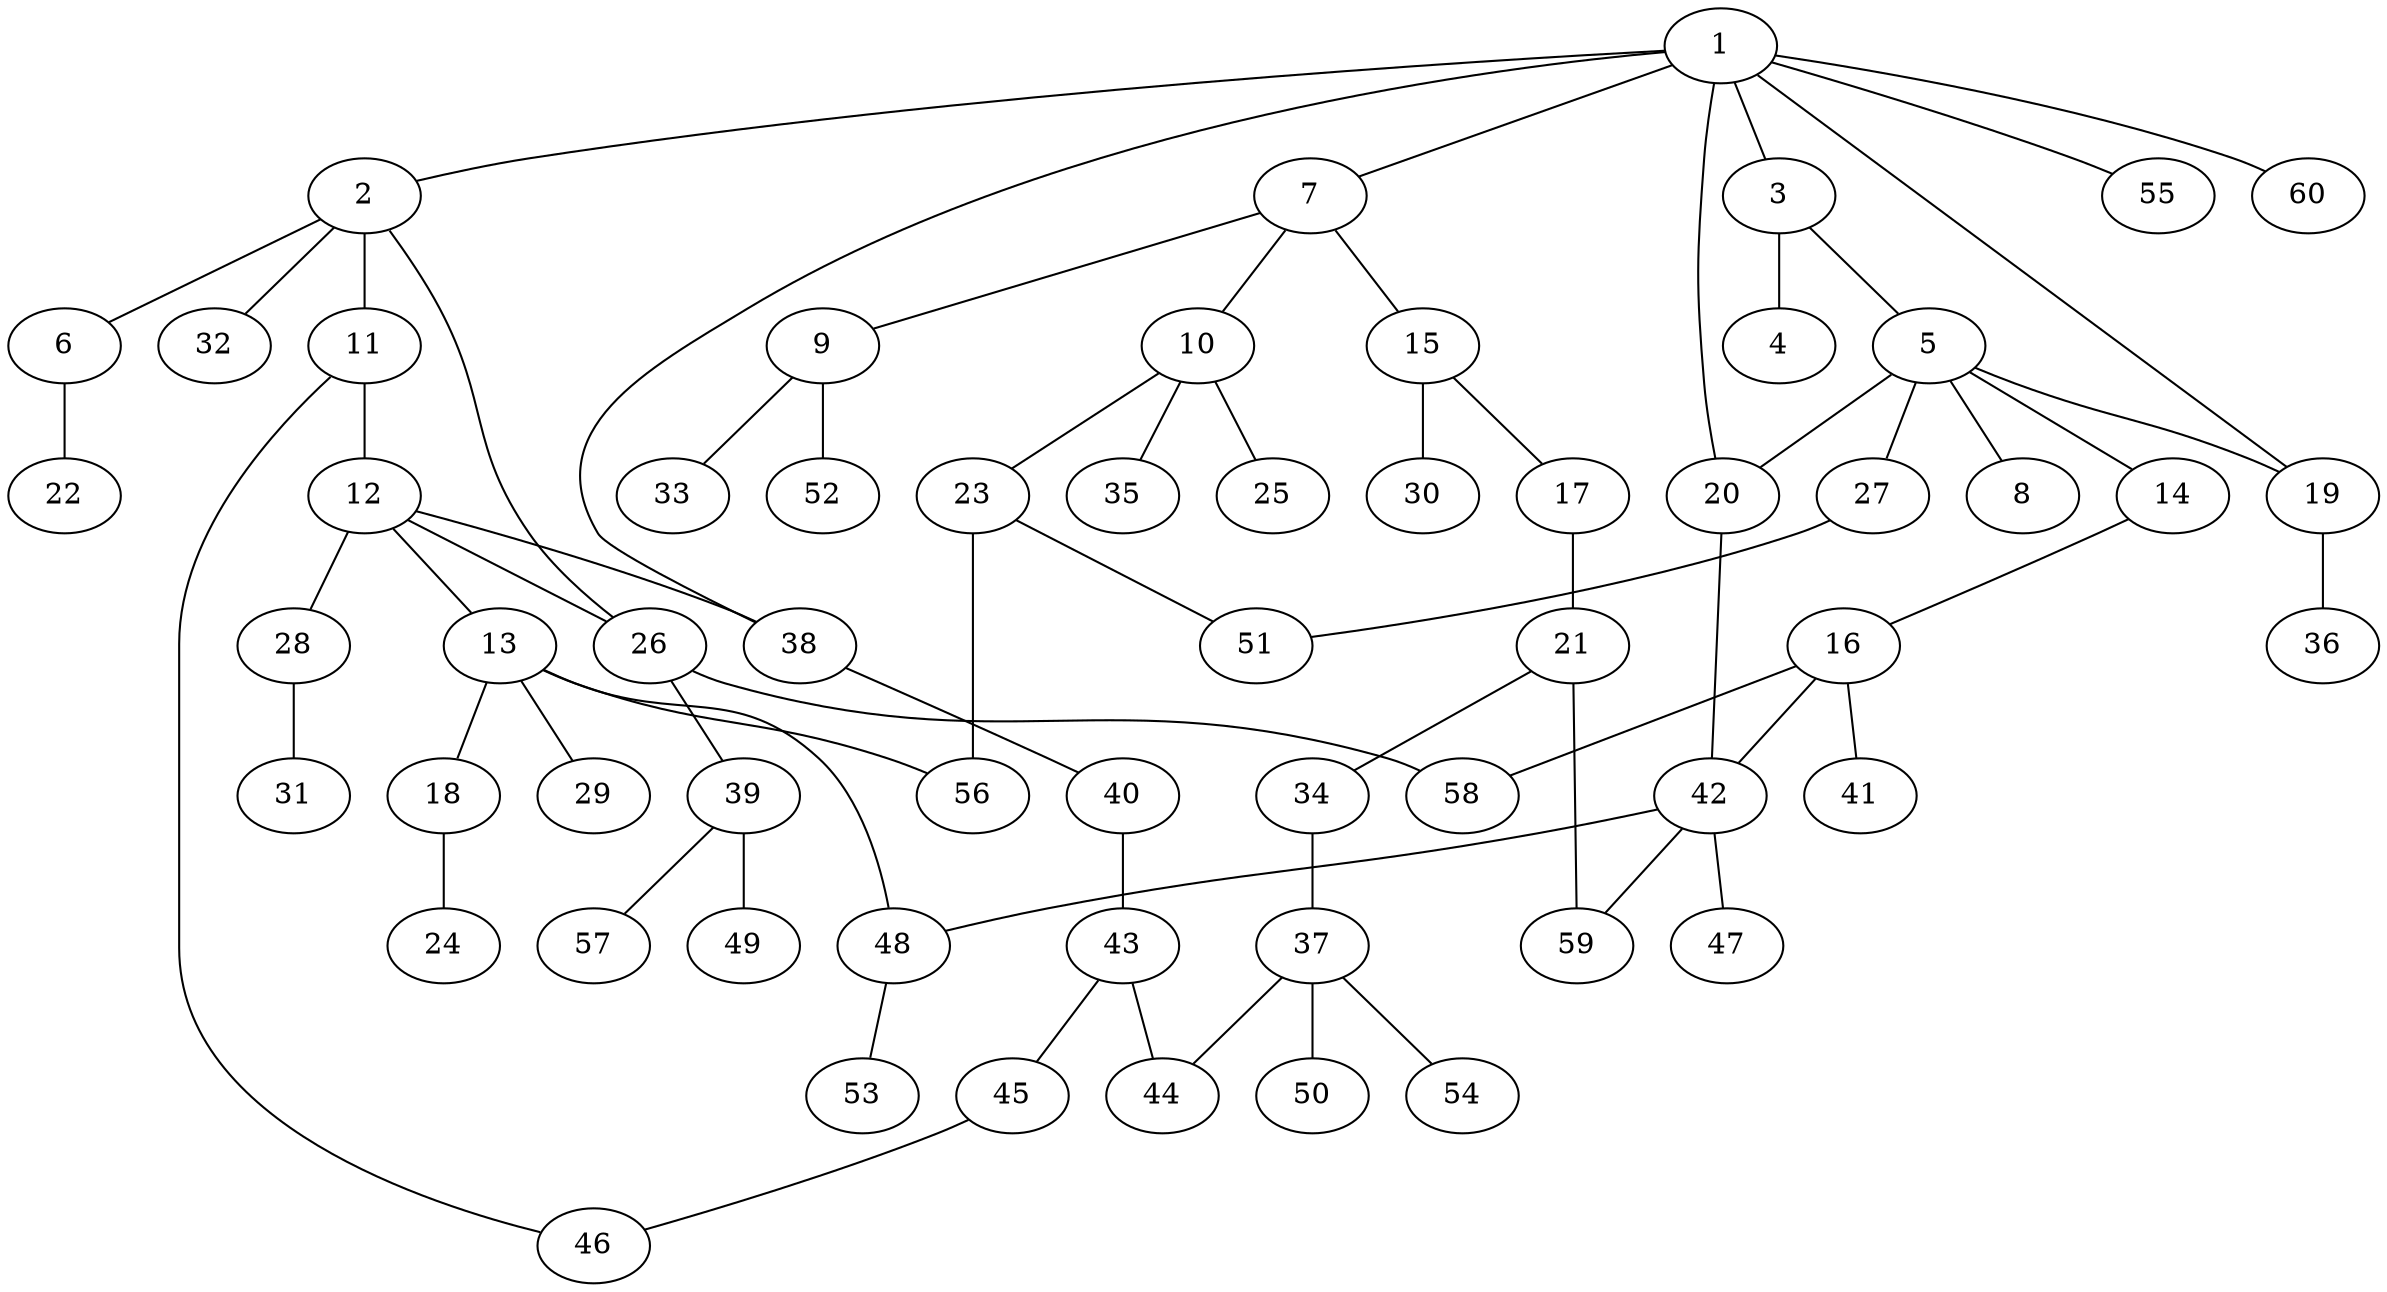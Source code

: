 graph graphname {1--2
1--3
1--7
1--19
1--20
1--38
1--55
1--60
2--6
2--11
2--26
2--32
3--4
3--5
5--8
5--14
5--19
5--20
5--27
6--22
7--9
7--10
7--15
9--33
9--52
10--23
10--25
10--35
11--12
11--46
12--13
12--26
12--28
12--38
13--18
13--29
13--48
13--56
14--16
15--17
15--30
16--41
16--42
16--58
17--21
18--24
19--36
20--42
21--34
21--59
23--51
23--56
26--39
26--58
27--51
28--31
34--37
37--44
37--50
37--54
38--40
39--49
39--57
40--43
42--47
42--48
42--59
43--44
43--45
45--46
48--53
}
